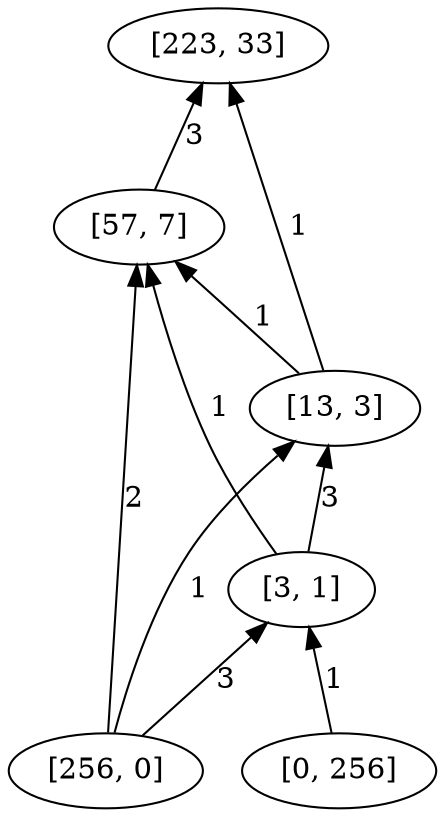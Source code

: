 digraph "DD" { 
rankdir = "BT" 
graph [ ordering = "out"];
5001 -> 2[label = "2"];
5001 -> 3[label = "1"];
5001 -> 4[label = "3"];
5002 -> 4[label = "1"];
2 -> 1[label = "3"];
3 -> 1[label = "1"];
3 -> 2[label = "1"];
4 -> 2[label = "1"];
4 -> 3[label = "3"];
5001 [label = "[256, 0]",  shape = oval]
5002 [label = "[0, 256]",  shape = oval]
1 [label = "[223, 33]",  shape = oval]
2 [label = "[57, 7]",  shape = oval]
3 [label = "[13, 3]",  shape = oval]
4 [label = "[3, 1]",  shape = oval]
}

